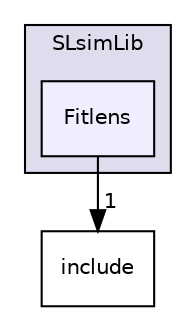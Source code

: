 digraph "SLsimLib/Fitlens" {
  compound=true
  node [ fontsize="10", fontname="Helvetica"];
  edge [ labelfontsize="10", labelfontname="Helvetica"];
  subgraph clusterdir_55925bd33ed9b71a1b473542f7ae7f24 {
    graph [ bgcolor="#ddddee", pencolor="black", label="SLsimLib" fontname="Helvetica", fontsize="10", URL="dir_55925bd33ed9b71a1b473542f7ae7f24.html"]
  dir_a4333009aee193e4688f2180940a9958 [shape=box, label="Fitlens", style="filled", fillcolor="#eeeeff", pencolor="black", URL="dir_a4333009aee193e4688f2180940a9958.html"];
  }
  dir_d255db3c0926674bed0b75f79a4d7ac7 [shape=box label="include" URL="dir_d255db3c0926674bed0b75f79a4d7ac7.html"];
  dir_a4333009aee193e4688f2180940a9958->dir_d255db3c0926674bed0b75f79a4d7ac7 [headlabel="1", labeldistance=1.5 headhref="dir_000007_000011.html"];
}
